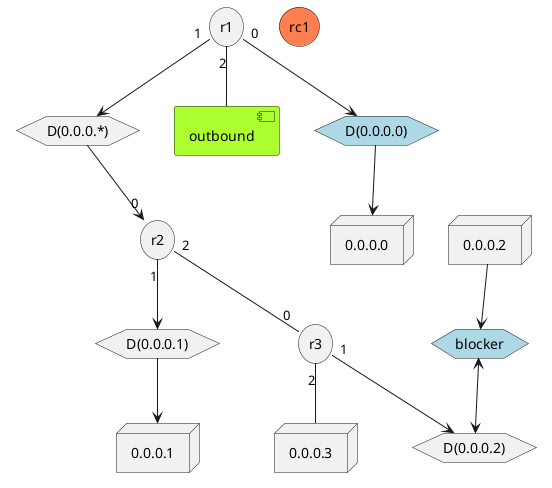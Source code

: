 @startuml subnet-000x-collision
allowmixing

node "0.0.0.0" as mainframe
node "0.0.0.1" as 0_0_0_1
node "0.0.0.2" as 0_0_0_2
node "0.0.0.3" as 0_0_0_3

storage r1
hexagon "D(0.0.0.*)" as D_0_0_0_x
r1 "1" --> D_0_0_0_x

storage r2
D_0_0_0_x --> "0" r2
hexagon "D(0.0.0.1)" as D_0_0_0_1
r2 "1" --> D_0_0_0_1
D_0_0_0_1 --> 0_0_0_1

storage r3
r2 "2" -- "0" r3
hexagon "D(0.0.0.2)" as D_0_0_0_2
r3 "1" --> D_0_0_0_2

r3 "2" -- 0_0_0_3

component outbound #GreenYellow
r1 "2" -- outbound

'reverse
hexagon "D(0.0.0.0)" as D_0_0_0_0 #LightBlue
r1 "0" --> D_0_0_0_0
D_0_0_0_0 --> mainframe

hexagon blocker #LightBlue
0_0_0_2 --> blocker
blocker <--> D_0_0_0_2

'collision
storage rc1 #Coral


@enduml